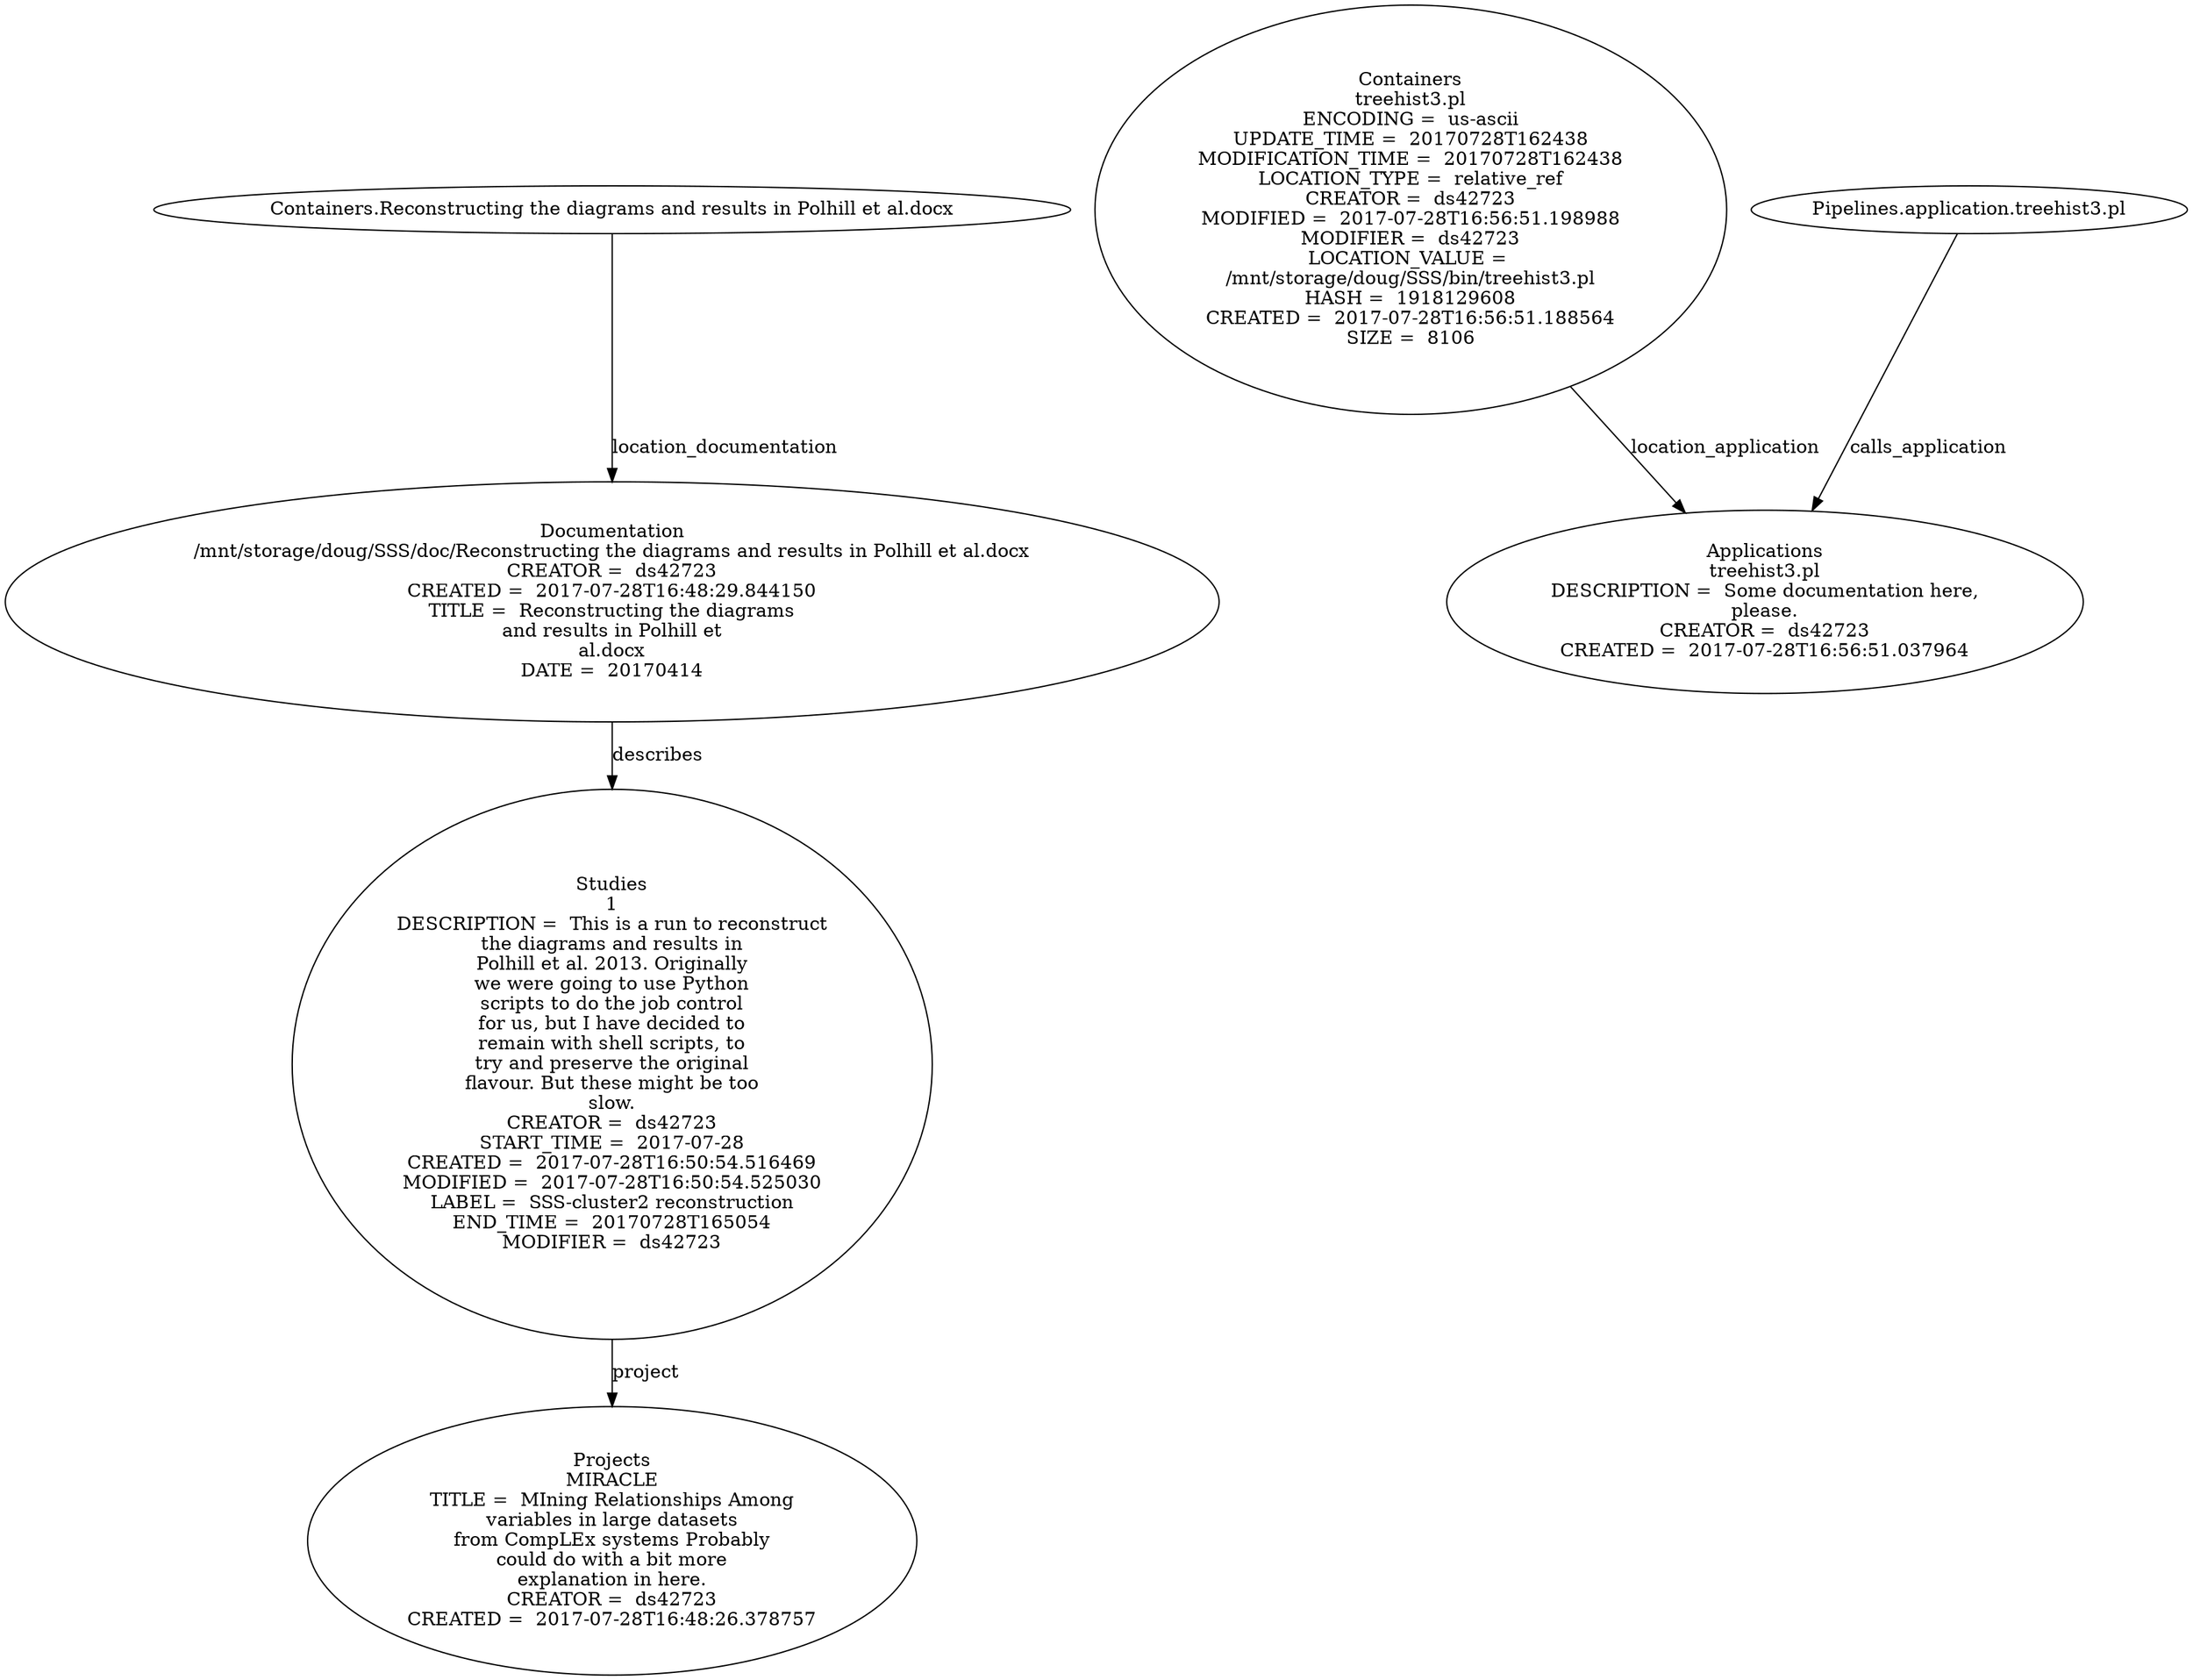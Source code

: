 digraph {
	"Documentation./mnt/storage/doug/SSS/doc/Reconstructing the diagrams and results in Polhill et al.docx" [label="Documentation\n/mnt/storage/doug/SSS/doc/Reconstructing the diagrams and results in Polhill et al.docx\nCREATOR =  ds42723\nCREATED =  2017-07-28T16:48:29.844150\nTITLE =  Reconstructing the diagrams\nand results in Polhill et\nal.docx\nDATE =  20170414"]
	"Applications.treehist3.pl" [label="Applications\ntreehist3.pl\nDESCRIPTION =  Some documentation here,\nplease.\nCREATOR =  ds42723\nCREATED =  2017-07-28T16:56:51.037964"]
	"Studies.1" [label="Studies\n1\nDESCRIPTION =  This is a run to reconstruct\nthe diagrams and results in\nPolhill et al. 2013. Originally\nwe were going to use Python\nscripts to do the job control\nfor us, but I have decided to\nremain with shell scripts, to\ntry and preserve the original\nflavour. But these might be too\nslow.\nCREATOR =  ds42723\nSTART_TIME =  2017-07-28\nCREATED =  2017-07-28T16:50:54.516469\nMODIFIED =  2017-07-28T16:50:54.525030\nLABEL =  SSS-cluster2 reconstruction\nEND_TIME =  20170728T165054\nMODIFIER =  ds42723"]
	"Containers.treehist3.pl" [label="Containers\ntreehist3.pl\nENCODING =  us-ascii\nUPDATE_TIME =  20170728T162438\nMODIFICATION_TIME =  20170728T162438\nLOCATION_TYPE =  relative_ref\nCREATOR =  ds42723\nMODIFIED =  2017-07-28T16:56:51.198988\nMODIFIER =  ds42723\nLOCATION_VALUE = \n/mnt/storage/doug/SSS/bin/treehist3.pl\nHASH =  1918129608\nCREATED =  2017-07-28T16:56:51.188564\nSIZE =  8106"]
	"Projects.MIRACLE" [label="Projects\nMIRACLE\nTITLE =  MIning Relationships Among\nvariables in large datasets\nfrom CompLEx systems Probably\ncould do with a bit more\nexplanation in here.\nCREATOR =  ds42723\nCREATED =  2017-07-28T16:48:26.378757"]
		"Documentation./mnt/storage/doug/SSS/doc/Reconstructing the diagrams and results in Polhill et al.docx" -> "Studies.1" [label=describes]
		"Containers.treehist3.pl" -> "Applications.treehist3.pl" [label=location_application]
		"Pipelines.application.treehist3.pl" -> "Applications.treehist3.pl" [label=calls_application]
		"Studies.1" -> "Projects.MIRACLE" [label=project]
		"Containers.Reconstructing the diagrams and results in Polhill et al.docx" -> "Documentation./mnt/storage/doug/SSS/doc/Reconstructing the diagrams and results in Polhill et al.docx" [label=location_documentation]
}